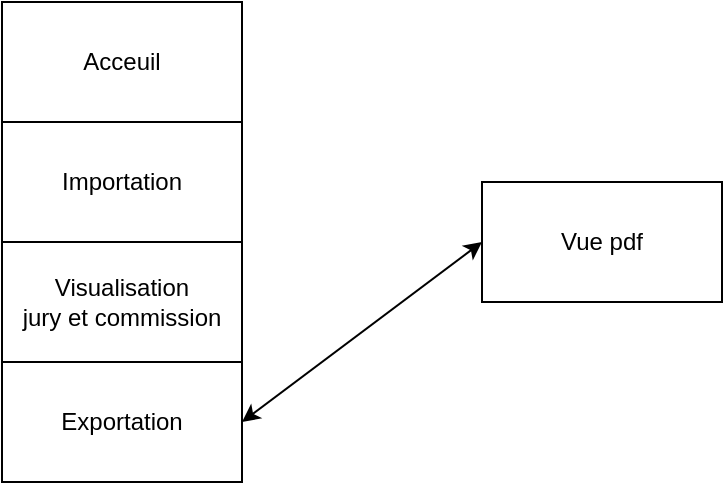 <mxfile version="24.2.0" type="github">
  <diagram name="Page-1" id="pbvAC9TuKrEwHjzUiip9">
    <mxGraphModel dx="794" dy="420" grid="1" gridSize="10" guides="1" tooltips="1" connect="1" arrows="1" fold="1" page="1" pageScale="1" pageWidth="827" pageHeight="1169" math="0" shadow="0">
      <root>
        <mxCell id="0" />
        <mxCell id="1" parent="0" />
        <mxCell id="yR8ahvsX5ggN1hHacFoP-1" value="Acceuil" style="rounded=0;whiteSpace=wrap;html=1;" vertex="1" parent="1">
          <mxGeometry x="350" y="180" width="120" height="60" as="geometry" />
        </mxCell>
        <mxCell id="yR8ahvsX5ggN1hHacFoP-2" value="Importation" style="rounded=0;whiteSpace=wrap;html=1;" vertex="1" parent="1">
          <mxGeometry x="350" y="240" width="120" height="60" as="geometry" />
        </mxCell>
        <mxCell id="yR8ahvsX5ggN1hHacFoP-3" value="Visualisation&lt;div&gt;jury et commission&lt;/div&gt;" style="rounded=0;whiteSpace=wrap;html=1;" vertex="1" parent="1">
          <mxGeometry x="350" y="300" width="120" height="60" as="geometry" />
        </mxCell>
        <mxCell id="yR8ahvsX5ggN1hHacFoP-4" value="Exportation" style="rounded=0;whiteSpace=wrap;html=1;" vertex="1" parent="1">
          <mxGeometry x="350" y="360" width="120" height="60" as="geometry" />
        </mxCell>
        <mxCell id="yR8ahvsX5ggN1hHacFoP-5" value="Vue pdf" style="rounded=0;whiteSpace=wrap;html=1;" vertex="1" parent="1">
          <mxGeometry x="590" y="270" width="120" height="60" as="geometry" />
        </mxCell>
        <mxCell id="yR8ahvsX5ggN1hHacFoP-7" value="" style="endArrow=classic;startArrow=classic;html=1;rounded=0;exitX=1;exitY=0.5;exitDx=0;exitDy=0;entryX=0;entryY=0.5;entryDx=0;entryDy=0;" edge="1" parent="1" source="yR8ahvsX5ggN1hHacFoP-4" target="yR8ahvsX5ggN1hHacFoP-5">
          <mxGeometry width="50" height="50" relative="1" as="geometry">
            <mxPoint x="473" y="301" as="sourcePoint" />
            <mxPoint x="523" y="251" as="targetPoint" />
          </mxGeometry>
        </mxCell>
      </root>
    </mxGraphModel>
  </diagram>
</mxfile>
